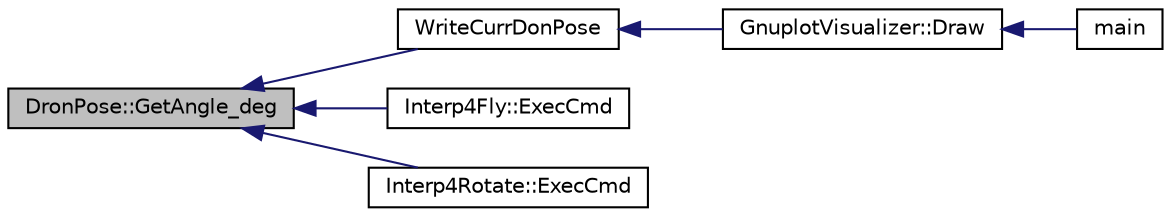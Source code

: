 digraph "DronPose::GetAngle_deg"
{
  edge [fontname="Helvetica",fontsize="10",labelfontname="Helvetica",labelfontsize="10"];
  node [fontname="Helvetica",fontsize="10",shape=record];
  rankdir="LR";
  Node1 [label="DronPose::GetAngle_deg",height=0.2,width=0.4,color="black", fillcolor="grey75", style="filled", fontcolor="black"];
  Node1 -> Node2 [dir="back",color="midnightblue",fontsize="10",style="solid",fontname="Helvetica"];
  Node2 [label="WriteCurrDonPose",height=0.2,width=0.4,color="black", fillcolor="white", style="filled",URL="$_gnuplot_visualizer_8cpp.html#a9f7a66ce1ada8bb52c97bc5fb9110f61"];
  Node2 -> Node3 [dir="back",color="midnightblue",fontsize="10",style="solid",fontname="Helvetica"];
  Node3 [label="GnuplotVisualizer::Draw",height=0.2,width=0.4,color="black", fillcolor="white", style="filled",URL="$class_gnuplot_visualizer.html#a2838d8dfb9a8e5f1c383f59f2dd2d9a1"];
  Node3 -> Node4 [dir="back",color="midnightblue",fontsize="10",style="solid",fontname="Helvetica"];
  Node4 [label="main",height=0.2,width=0.4,color="black", fillcolor="white", style="filled",URL="$main_8cpp.html#ae66f6b31b5ad750f1fe042a706a4e3d4"];
  Node1 -> Node5 [dir="back",color="midnightblue",fontsize="10",style="solid",fontname="Helvetica"];
  Node5 [label="Interp4Fly::ExecCmd",height=0.2,width=0.4,color="black", fillcolor="white", style="filled",URL="$class_interp4_fly.html#a0e0e5348c18740d2647a1c02aad4344c",tooltip="Wykonuje zadanie dla danej wtyczki i wyświetla pozycję drona. "];
  Node1 -> Node6 [dir="back",color="midnightblue",fontsize="10",style="solid",fontname="Helvetica"];
  Node6 [label="Interp4Rotate::ExecCmd",height=0.2,width=0.4,color="black", fillcolor="white", style="filled",URL="$class_interp4_rotate.html#ad52a5291619f8702ade2af5306b72f62",tooltip="Wykonuje zadanie dla danej wtyczki i wyświetla pozycję drona. "];
}
